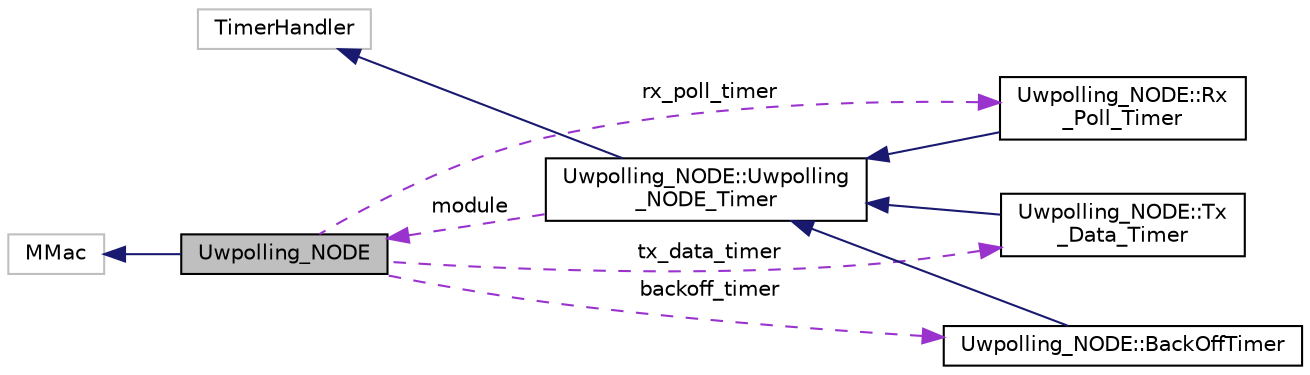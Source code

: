 digraph "Uwpolling_NODE"
{
 // LATEX_PDF_SIZE
  edge [fontname="Helvetica",fontsize="10",labelfontname="Helvetica",labelfontsize="10"];
  node [fontname="Helvetica",fontsize="10",shape=record];
  rankdir="LR";
  Node1 [label="Uwpolling_NODE",height=0.2,width=0.4,color="black", fillcolor="grey75", style="filled", fontcolor="black",tooltip="Class used to represents the UWPOLLING MAC layer of a node."];
  Node2 -> Node1 [dir="back",color="midnightblue",fontsize="10",style="solid",fontname="Helvetica"];
  Node2 [label="MMac",height=0.2,width=0.4,color="grey75", fillcolor="white", style="filled",tooltip=" "];
  Node3 -> Node1 [dir="back",color="darkorchid3",fontsize="10",style="dashed",label=" tx_data_timer" ,fontname="Helvetica"];
  Node3 [label="Uwpolling_NODE::Tx\l_Data_Timer",height=0.2,width=0.4,color="black", fillcolor="white", style="filled",URL="$classUwpolling__NODE_1_1Tx__Data__Timer.html",tooltip="Class (inherited from Uwpolling_NODE_Timer) used to handle the time between the transmission of the D..."];
  Node4 -> Node3 [dir="back",color="midnightblue",fontsize="10",style="solid",fontname="Helvetica"];
  Node4 [label="Uwpolling_NODE::Uwpolling\l_NODE_Timer",height=0.2,width=0.4,color="black", fillcolor="white", style="filled",URL="$classUwpolling__NODE_1_1Uwpolling__NODE__Timer.html",tooltip="Class that describes the timer in the AUV."];
  Node5 -> Node4 [dir="back",color="midnightblue",fontsize="10",style="solid",fontname="Helvetica"];
  Node5 [label="TimerHandler",height=0.2,width=0.4,color="grey75", fillcolor="white", style="filled",tooltip=" "];
  Node1 -> Node4 [dir="back",color="darkorchid3",fontsize="10",style="dashed",label=" module" ,fontname="Helvetica"];
  Node6 -> Node1 [dir="back",color="darkorchid3",fontsize="10",style="dashed",label=" backoff_timer" ,fontname="Helvetica"];
  Node6 [label="Uwpolling_NODE::BackOffTimer",height=0.2,width=0.4,color="black", fillcolor="white", style="filled",URL="$classUwpolling__NODE_1_1BackOffTimer.html",tooltip="Class (inherited from Uwpolling_NODE_Timer) used to handle the time of backoff of the node before tra..."];
  Node4 -> Node6 [dir="back",color="midnightblue",fontsize="10",style="solid",fontname="Helvetica"];
  Node7 -> Node1 [dir="back",color="darkorchid3",fontsize="10",style="dashed",label=" rx_poll_timer" ,fontname="Helvetica"];
  Node7 [label="Uwpolling_NODE::Rx\l_Poll_Timer",height=0.2,width=0.4,color="black", fillcolor="white", style="filled",URL="$classUwpolling__NODE_1_1Rx__Poll__Timer.html",tooltip="Class (inherited from Uwpolling_NODE_Timer) used to handle the time in which the NODE wait for the PO..."];
  Node4 -> Node7 [dir="back",color="midnightblue",fontsize="10",style="solid",fontname="Helvetica"];
}
